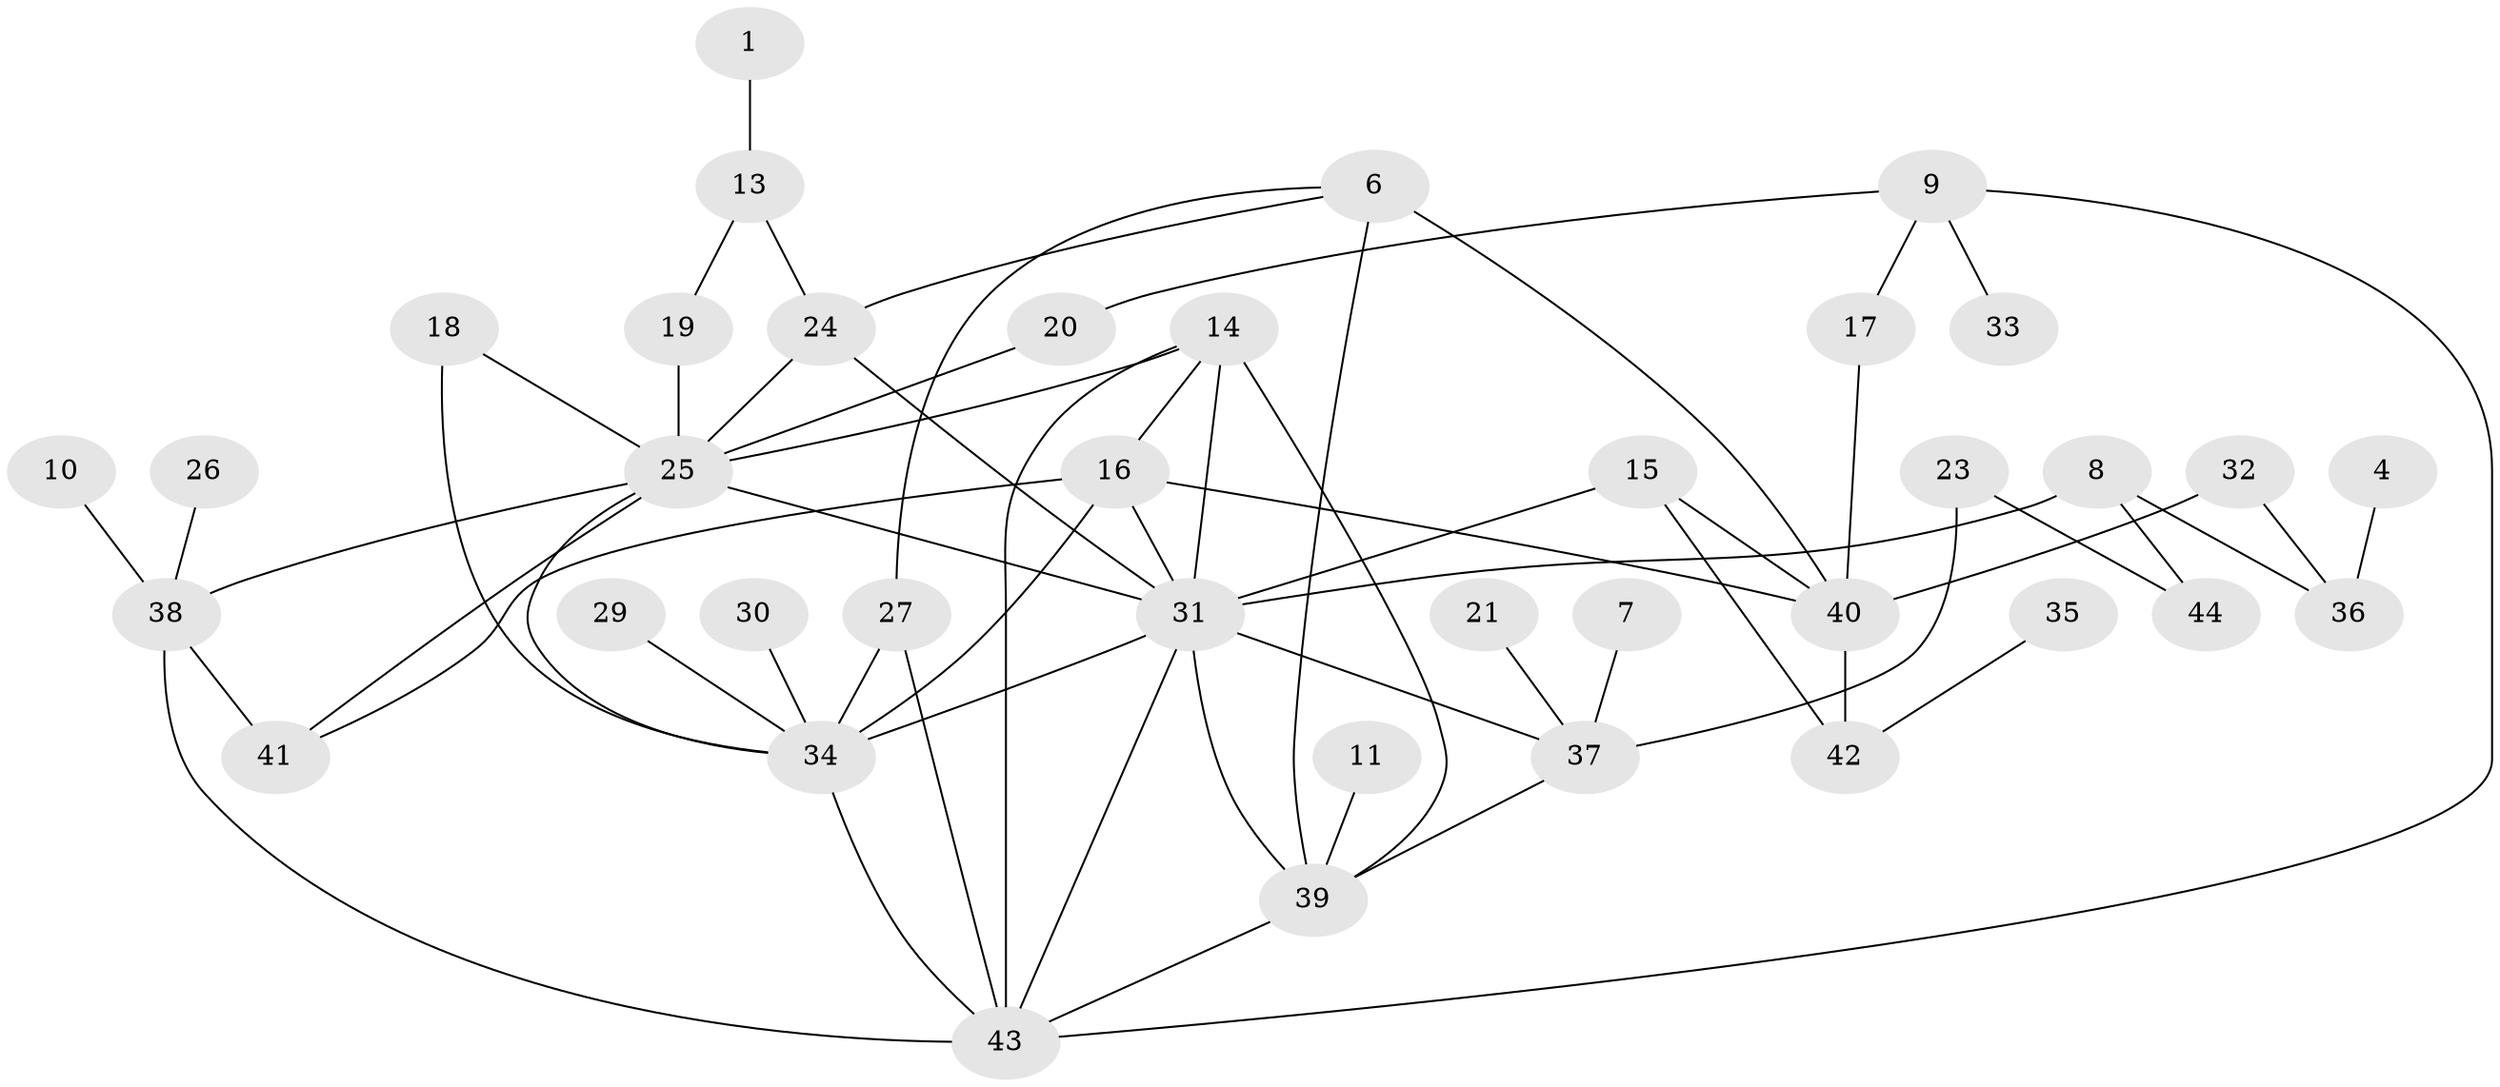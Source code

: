 // original degree distribution, {2: 0.17045454545454544, 1: 0.23863636363636365, 4: 0.11363636363636363, 3: 0.2840909090909091, 0: 0.06818181818181818, 5: 0.07954545454545454, 7: 0.011363636363636364, 6: 0.03409090909090909}
// Generated by graph-tools (version 1.1) at 2025/00/03/09/25 03:00:45]
// undirected, 38 vertices, 62 edges
graph export_dot {
graph [start="1"]
  node [color=gray90,style=filled];
  1;
  4;
  6;
  7;
  8;
  9;
  10;
  11;
  13;
  14;
  15;
  16;
  17;
  18;
  19;
  20;
  21;
  23;
  24;
  25;
  26;
  27;
  29;
  30;
  31;
  32;
  33;
  34;
  35;
  36;
  37;
  38;
  39;
  40;
  41;
  42;
  43;
  44;
  1 -- 13 [weight=1.0];
  4 -- 36 [weight=1.0];
  6 -- 24 [weight=1.0];
  6 -- 27 [weight=1.0];
  6 -- 39 [weight=2.0];
  6 -- 40 [weight=1.0];
  7 -- 37 [weight=1.0];
  8 -- 31 [weight=1.0];
  8 -- 36 [weight=1.0];
  8 -- 44 [weight=1.0];
  9 -- 17 [weight=1.0];
  9 -- 20 [weight=1.0];
  9 -- 33 [weight=1.0];
  9 -- 43 [weight=1.0];
  10 -- 38 [weight=1.0];
  11 -- 39 [weight=1.0];
  13 -- 19 [weight=1.0];
  13 -- 24 [weight=1.0];
  14 -- 16 [weight=1.0];
  14 -- 25 [weight=1.0];
  14 -- 31 [weight=2.0];
  14 -- 39 [weight=2.0];
  14 -- 43 [weight=1.0];
  15 -- 31 [weight=1.0];
  15 -- 40 [weight=1.0];
  15 -- 42 [weight=1.0];
  16 -- 31 [weight=2.0];
  16 -- 34 [weight=2.0];
  16 -- 40 [weight=1.0];
  16 -- 41 [weight=1.0];
  17 -- 40 [weight=1.0];
  18 -- 25 [weight=1.0];
  18 -- 34 [weight=1.0];
  19 -- 25 [weight=1.0];
  20 -- 25 [weight=1.0];
  21 -- 37 [weight=1.0];
  23 -- 37 [weight=1.0];
  23 -- 44 [weight=1.0];
  24 -- 25 [weight=1.0];
  24 -- 31 [weight=1.0];
  25 -- 31 [weight=2.0];
  25 -- 34 [weight=1.0];
  25 -- 38 [weight=1.0];
  25 -- 41 [weight=2.0];
  26 -- 38 [weight=1.0];
  27 -- 34 [weight=1.0];
  27 -- 43 [weight=1.0];
  29 -- 34 [weight=1.0];
  30 -- 34 [weight=1.0];
  31 -- 34 [weight=1.0];
  31 -- 37 [weight=1.0];
  31 -- 39 [weight=1.0];
  31 -- 43 [weight=1.0];
  32 -- 36 [weight=1.0];
  32 -- 40 [weight=1.0];
  34 -- 43 [weight=1.0];
  35 -- 42 [weight=1.0];
  37 -- 39 [weight=1.0];
  38 -- 41 [weight=1.0];
  38 -- 43 [weight=1.0];
  39 -- 43 [weight=1.0];
  40 -- 42 [weight=1.0];
}
